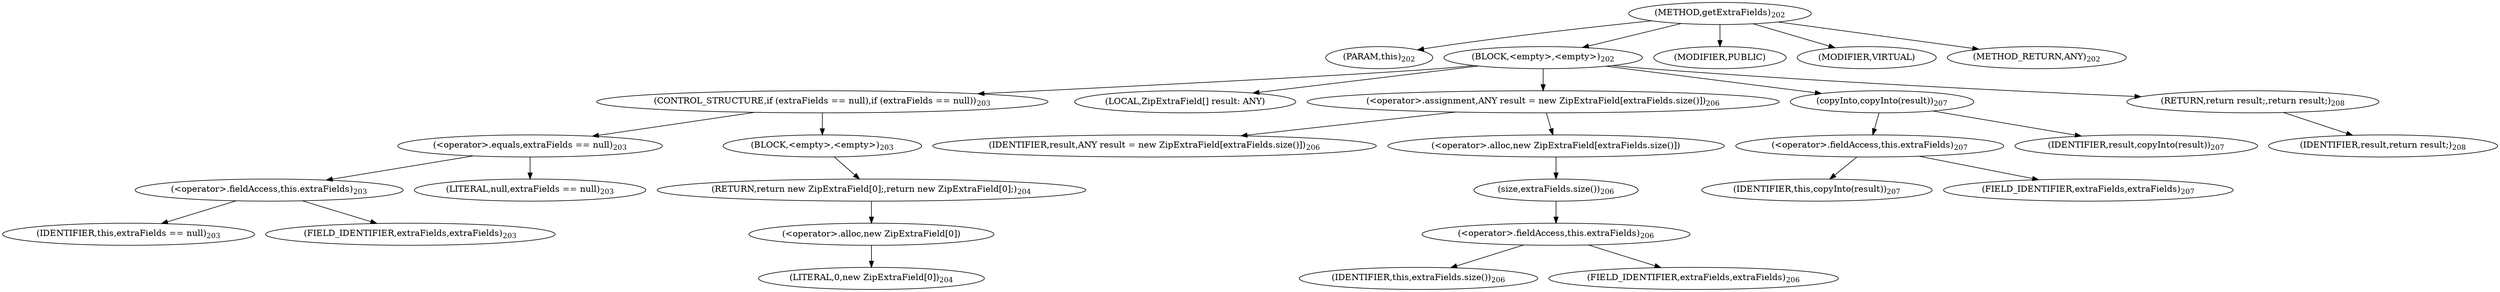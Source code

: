 digraph "getExtraFields" {  
"441" [label = <(METHOD,getExtraFields)<SUB>202</SUB>> ]
"442" [label = <(PARAM,this)<SUB>202</SUB>> ]
"443" [label = <(BLOCK,&lt;empty&gt;,&lt;empty&gt;)<SUB>202</SUB>> ]
"444" [label = <(CONTROL_STRUCTURE,if (extraFields == null),if (extraFields == null))<SUB>203</SUB>> ]
"445" [label = <(&lt;operator&gt;.equals,extraFields == null)<SUB>203</SUB>> ]
"446" [label = <(&lt;operator&gt;.fieldAccess,this.extraFields)<SUB>203</SUB>> ]
"447" [label = <(IDENTIFIER,this,extraFields == null)<SUB>203</SUB>> ]
"448" [label = <(FIELD_IDENTIFIER,extraFields,extraFields)<SUB>203</SUB>> ]
"449" [label = <(LITERAL,null,extraFields == null)<SUB>203</SUB>> ]
"450" [label = <(BLOCK,&lt;empty&gt;,&lt;empty&gt;)<SUB>203</SUB>> ]
"451" [label = <(RETURN,return new ZipExtraField[0];,return new ZipExtraField[0];)<SUB>204</SUB>> ]
"452" [label = <(&lt;operator&gt;.alloc,new ZipExtraField[0])> ]
"453" [label = <(LITERAL,0,new ZipExtraField[0])<SUB>204</SUB>> ]
"454" [label = <(LOCAL,ZipExtraField[] result: ANY)> ]
"455" [label = <(&lt;operator&gt;.assignment,ANY result = new ZipExtraField[extraFields.size()])<SUB>206</SUB>> ]
"456" [label = <(IDENTIFIER,result,ANY result = new ZipExtraField[extraFields.size()])<SUB>206</SUB>> ]
"457" [label = <(&lt;operator&gt;.alloc,new ZipExtraField[extraFields.size()])> ]
"458" [label = <(size,extraFields.size())<SUB>206</SUB>> ]
"459" [label = <(&lt;operator&gt;.fieldAccess,this.extraFields)<SUB>206</SUB>> ]
"460" [label = <(IDENTIFIER,this,extraFields.size())<SUB>206</SUB>> ]
"461" [label = <(FIELD_IDENTIFIER,extraFields,extraFields)<SUB>206</SUB>> ]
"462" [label = <(copyInto,copyInto(result))<SUB>207</SUB>> ]
"463" [label = <(&lt;operator&gt;.fieldAccess,this.extraFields)<SUB>207</SUB>> ]
"464" [label = <(IDENTIFIER,this,copyInto(result))<SUB>207</SUB>> ]
"465" [label = <(FIELD_IDENTIFIER,extraFields,extraFields)<SUB>207</SUB>> ]
"466" [label = <(IDENTIFIER,result,copyInto(result))<SUB>207</SUB>> ]
"467" [label = <(RETURN,return result;,return result;)<SUB>208</SUB>> ]
"468" [label = <(IDENTIFIER,result,return result;)<SUB>208</SUB>> ]
"469" [label = <(MODIFIER,PUBLIC)> ]
"470" [label = <(MODIFIER,VIRTUAL)> ]
"471" [label = <(METHOD_RETURN,ANY)<SUB>202</SUB>> ]
  "441" -> "442" 
  "441" -> "443" 
  "441" -> "469" 
  "441" -> "470" 
  "441" -> "471" 
  "443" -> "444" 
  "443" -> "454" 
  "443" -> "455" 
  "443" -> "462" 
  "443" -> "467" 
  "444" -> "445" 
  "444" -> "450" 
  "445" -> "446" 
  "445" -> "449" 
  "446" -> "447" 
  "446" -> "448" 
  "450" -> "451" 
  "451" -> "452" 
  "452" -> "453" 
  "455" -> "456" 
  "455" -> "457" 
  "457" -> "458" 
  "458" -> "459" 
  "459" -> "460" 
  "459" -> "461" 
  "462" -> "463" 
  "462" -> "466" 
  "463" -> "464" 
  "463" -> "465" 
  "467" -> "468" 
}
